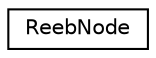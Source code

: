 digraph G
{
  edge [fontname="Helvetica",fontsize="10",labelfontname="Helvetica",labelfontsize="10"];
  node [fontname="Helvetica",fontsize="10",shape=record];
  rankdir=LR;
  Node1 [label="ReebNode",height=0.2,width=0.4,color="black", fillcolor="white", style="filled",URL="$da/d14/structReebNode.html"];
}
